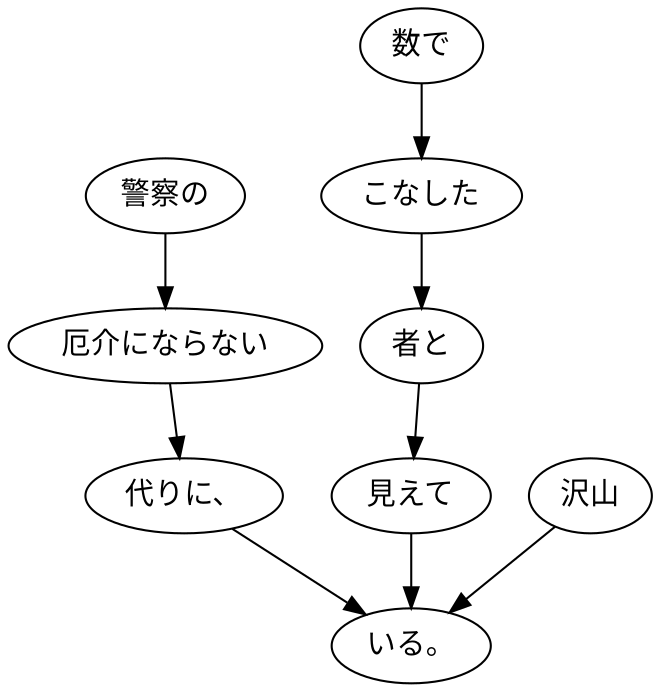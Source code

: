 digraph graph4704 {
	node0 [label="警察の"];
	node1 [label="厄介にならない"];
	node2 [label="代りに、"];
	node3 [label="数で"];
	node4 [label="こなした"];
	node5 [label="者と"];
	node6 [label="見えて"];
	node7 [label="沢山"];
	node8 [label="いる。"];
	node0 -> node1;
	node1 -> node2;
	node2 -> node8;
	node3 -> node4;
	node4 -> node5;
	node5 -> node6;
	node6 -> node8;
	node7 -> node8;
}

